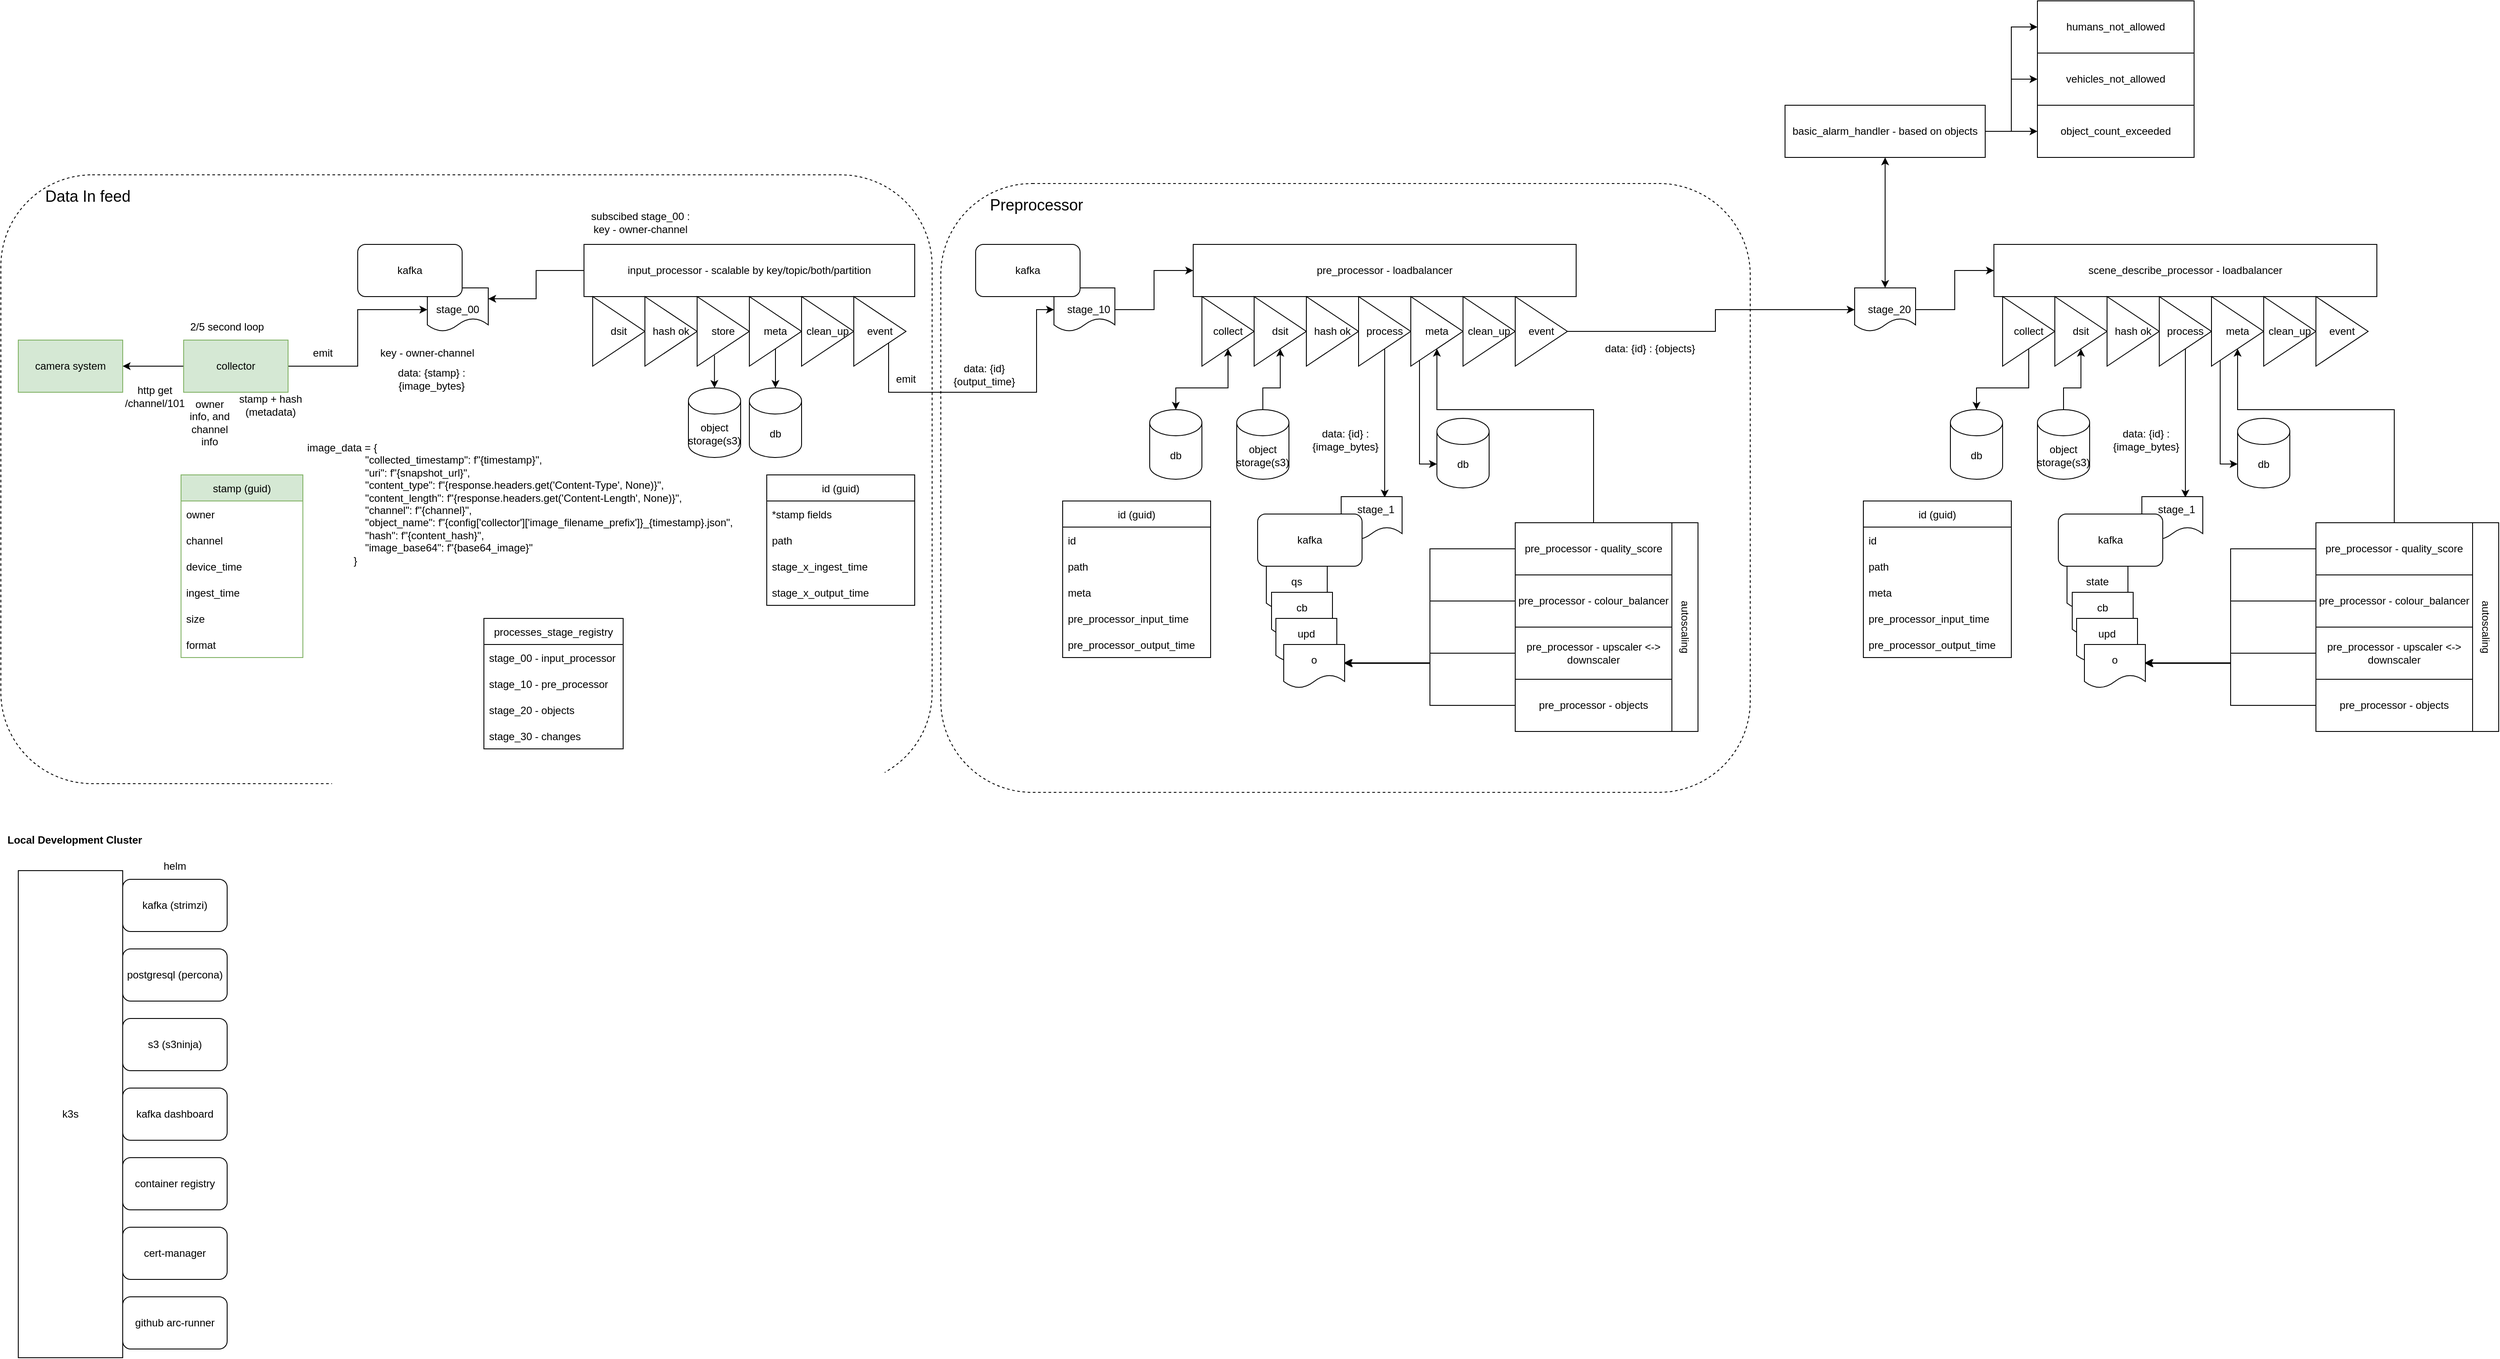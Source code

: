<mxfile version="16.0.2" type="device"><diagram id="NYNpLDD6XTJ0mbs3w5XI" name="Page-1"><mxGraphModel dx="1362" dy="3078" grid="1" gridSize="10" guides="1" tooltips="1" connect="1" arrows="1" fold="1" page="1" pageScale="1" pageWidth="1100" pageHeight="2200" math="0" shadow="0"><root><mxCell id="0"/><mxCell id="1" parent="0"/><mxCell id="vxTMjlAaX9RUapmEniUb-170" value="" style="rounded=1;whiteSpace=wrap;html=1;fontSize=18;fillColor=none;dashed=1;" parent="1" vertex="1"><mxGeometry x="1100" y="-30" width="930" height="700" as="geometry"/></mxCell><mxCell id="vxTMjlAaX9RUapmEniUb-70" value="" style="rounded=1;whiteSpace=wrap;html=1;fontSize=18;fillColor=none;dashed=1;" parent="1" vertex="1"><mxGeometry x="20" y="-40" width="1070" height="700" as="geometry"/></mxCell><mxCell id="vxTMjlAaX9RUapmEniUb-17" value="" style="shape=document;whiteSpace=wrap;html=1;boundedLbl=1;" parent="1" vertex="1"><mxGeometry x="510" y="90" width="70" height="50" as="geometry"/></mxCell><mxCell id="vxTMjlAaX9RUapmEniUb-1" value="camera system" style="rounded=0;whiteSpace=wrap;html=1;fillColor=#d5e8d4;strokeColor=#82b366;" parent="1" vertex="1"><mxGeometry x="40" y="150" width="120" height="60" as="geometry"/></mxCell><mxCell id="vxTMjlAaX9RUapmEniUb-3" style="edgeStyle=orthogonalEdgeStyle;rounded=0;orthogonalLoop=1;jettySize=auto;html=1;" parent="1" source="vxTMjlAaX9RUapmEniUb-2" target="vxTMjlAaX9RUapmEniUb-1" edge="1"><mxGeometry relative="1" as="geometry"/></mxCell><mxCell id="vxTMjlAaX9RUapmEniUb-6" style="edgeStyle=orthogonalEdgeStyle;rounded=0;orthogonalLoop=1;jettySize=auto;html=1;entryX=0;entryY=0.5;entryDx=0;entryDy=0;" parent="1" source="vxTMjlAaX9RUapmEniUb-2" target="vxTMjlAaX9RUapmEniUb-17" edge="1"><mxGeometry relative="1" as="geometry"/></mxCell><mxCell id="vxTMjlAaX9RUapmEniUb-2" value="collector" style="rounded=0;whiteSpace=wrap;html=1;fillColor=#d5e8d4;strokeColor=#82b366;" parent="1" vertex="1"><mxGeometry x="230" y="150" width="120" height="60" as="geometry"/></mxCell><mxCell id="vxTMjlAaX9RUapmEniUb-4" value="http get /channel/101" style="text;html=1;strokeColor=none;fillColor=none;align=center;verticalAlign=middle;whiteSpace=wrap;rounded=0;" parent="1" vertex="1"><mxGeometry x="167" y="200" width="60" height="30" as="geometry"/></mxCell><mxCell id="vxTMjlAaX9RUapmEniUb-5" value="kafka" style="rounded=1;whiteSpace=wrap;html=1;" parent="1" vertex="1"><mxGeometry x="430" y="40" width="120" height="60" as="geometry"/></mxCell><mxCell id="vxTMjlAaX9RUapmEniUb-7" value="stamp + hash (metadata)" style="text;html=1;strokeColor=none;fillColor=none;align=center;verticalAlign=middle;whiteSpace=wrap;rounded=0;" parent="1" vertex="1"><mxGeometry x="290" y="210" width="80" height="30" as="geometry"/></mxCell><mxCell id="vxTMjlAaX9RUapmEniUb-8" value="owner info, and channel info" style="text;html=1;strokeColor=none;fillColor=none;align=center;verticalAlign=middle;whiteSpace=wrap;rounded=0;" parent="1" vertex="1"><mxGeometry x="230" y="230" width="60" height="30" as="geometry"/></mxCell><mxCell id="vxTMjlAaX9RUapmEniUb-9" value="2/5 second loop" style="text;html=1;strokeColor=none;fillColor=none;align=center;verticalAlign=middle;whiteSpace=wrap;rounded=0;" parent="1" vertex="1"><mxGeometry x="230" y="120" width="100" height="30" as="geometry"/></mxCell><mxCell id="vxTMjlAaX9RUapmEniUb-10" value="emit" style="text;html=1;strokeColor=none;fillColor=none;align=center;verticalAlign=middle;whiteSpace=wrap;rounded=0;" parent="1" vertex="1"><mxGeometry x="360" y="150" width="60" height="30" as="geometry"/></mxCell><mxCell id="vxTMjlAaX9RUapmEniUb-11" value="key - owner-channel" style="text;html=1;strokeColor=none;fillColor=none;align=center;verticalAlign=middle;whiteSpace=wrap;rounded=0;" parent="1" vertex="1"><mxGeometry x="445" y="150" width="130" height="30" as="geometry"/></mxCell><mxCell id="vxTMjlAaX9RUapmEniUb-13" value="stage_00" style="text;html=1;strokeColor=none;fillColor=none;align=center;verticalAlign=middle;whiteSpace=wrap;rounded=0;" parent="1" vertex="1"><mxGeometry x="515" y="100" width="60" height="30" as="geometry"/></mxCell><mxCell id="vxTMjlAaX9RUapmEniUb-16" style="edgeStyle=orthogonalEdgeStyle;rounded=0;orthogonalLoop=1;jettySize=auto;html=1;entryX=1;entryY=0.25;entryDx=0;entryDy=0;" parent="1" source="vxTMjlAaX9RUapmEniUb-15" target="vxTMjlAaX9RUapmEniUb-17" edge="1"><mxGeometry relative="1" as="geometry"><mxPoint x="600" y="70" as="targetPoint"/></mxGeometry></mxCell><mxCell id="vxTMjlAaX9RUapmEniUb-15" value="input_processor - scalable by key/topic/both/partition" style="rounded=0;whiteSpace=wrap;html=1;" parent="1" vertex="1"><mxGeometry x="690" y="40" width="380" height="60" as="geometry"/></mxCell><mxCell id="vxTMjlAaX9RUapmEniUb-18" value="subscibed stage_00 : key - owner-channel" style="text;html=1;strokeColor=none;fillColor=none;align=center;verticalAlign=middle;whiteSpace=wrap;rounded=0;" parent="1" vertex="1"><mxGeometry x="690" width="130" height="30" as="geometry"/></mxCell><mxCell id="vxTMjlAaX9RUapmEniUb-21" value="dsit" style="triangle;whiteSpace=wrap;html=1;" parent="1" vertex="1"><mxGeometry x="700" y="100" width="60" height="80" as="geometry"/></mxCell><mxCell id="vxTMjlAaX9RUapmEniUb-22" value="hash ok" style="triangle;whiteSpace=wrap;html=1;" parent="1" vertex="1"><mxGeometry x="760" y="100" width="60" height="80" as="geometry"/></mxCell><mxCell id="vxTMjlAaX9RUapmEniUb-85" style="edgeStyle=orthogonalEdgeStyle;rounded=0;orthogonalLoop=1;jettySize=auto;html=1;fontSize=18;exitX=0.332;exitY=0.846;exitDx=0;exitDy=0;exitPerimeter=0;" parent="1" source="vxTMjlAaX9RUapmEniUb-23" target="vxTMjlAaX9RUapmEniUb-26" edge="1"><mxGeometry relative="1" as="geometry"><Array as="points"/></mxGeometry></mxCell><mxCell id="vxTMjlAaX9RUapmEniUb-23" value="store" style="triangle;whiteSpace=wrap;html=1;" parent="1" vertex="1"><mxGeometry x="820" y="100" width="60" height="80" as="geometry"/></mxCell><mxCell id="vxTMjlAaX9RUapmEniUb-84" style="edgeStyle=orthogonalEdgeStyle;rounded=0;orthogonalLoop=1;jettySize=auto;html=1;fontSize=18;" parent="1" source="vxTMjlAaX9RUapmEniUb-24" target="vxTMjlAaX9RUapmEniUb-25" edge="1"><mxGeometry relative="1" as="geometry"/></mxCell><mxCell id="vxTMjlAaX9RUapmEniUb-24" value="meta" style="triangle;whiteSpace=wrap;html=1;" parent="1" vertex="1"><mxGeometry x="880" y="100" width="60" height="80" as="geometry"/></mxCell><mxCell id="vxTMjlAaX9RUapmEniUb-25" value="db" style="shape=cylinder3;whiteSpace=wrap;html=1;boundedLbl=1;backgroundOutline=1;size=15;" parent="1" vertex="1"><mxGeometry x="880" y="205" width="60" height="80" as="geometry"/></mxCell><mxCell id="vxTMjlAaX9RUapmEniUb-26" value="object storage(s3)" style="shape=cylinder3;whiteSpace=wrap;html=1;boundedLbl=1;backgroundOutline=1;size=15;" parent="1" vertex="1"><mxGeometry x="810" y="205" width="60" height="80" as="geometry"/></mxCell><mxCell id="vxTMjlAaX9RUapmEniUb-33" value="clean_up" style="triangle;whiteSpace=wrap;html=1;" parent="1" vertex="1"><mxGeometry x="940" y="100" width="60" height="80" as="geometry"/></mxCell><mxCell id="vxTMjlAaX9RUapmEniUb-34" value="id (guid)" style="swimlane;fontStyle=0;childLayout=stackLayout;horizontal=1;startSize=30;horizontalStack=0;resizeParent=1;resizeParentMax=0;resizeLast=0;collapsible=1;marginBottom=0;" parent="1" vertex="1"><mxGeometry x="900" y="305" width="170" height="150" as="geometry"><mxRectangle x="680" y="360" width="80" height="30" as="alternateBounds"/></mxGeometry></mxCell><mxCell id="vxTMjlAaX9RUapmEniUb-35" value="*stamp fields" style="text;strokeColor=none;fillColor=none;align=left;verticalAlign=middle;spacingLeft=4;spacingRight=4;overflow=hidden;points=[[0,0.5],[1,0.5]];portConstraint=eastwest;rotatable=0;" parent="vxTMjlAaX9RUapmEniUb-34" vertex="1"><mxGeometry y="30" width="170" height="30" as="geometry"/></mxCell><mxCell id="vxTMjlAaX9RUapmEniUb-37" value="path" style="text;strokeColor=none;fillColor=none;align=left;verticalAlign=middle;spacingLeft=4;spacingRight=4;overflow=hidden;points=[[0,0.5],[1,0.5]];portConstraint=eastwest;rotatable=0;" parent="vxTMjlAaX9RUapmEniUb-34" vertex="1"><mxGeometry y="60" width="170" height="30" as="geometry"/></mxCell><mxCell id="vxTMjlAaX9RUapmEniUb-67" value="stage_x_ingest_time" style="text;strokeColor=none;fillColor=none;align=left;verticalAlign=middle;spacingLeft=4;spacingRight=4;overflow=hidden;points=[[0,0.5],[1,0.5]];portConstraint=eastwest;rotatable=0;" parent="vxTMjlAaX9RUapmEniUb-34" vertex="1"><mxGeometry y="90" width="170" height="30" as="geometry"/></mxCell><mxCell id="vxTMjlAaX9RUapmEniUb-69" value="stage_x_output_time" style="text;strokeColor=none;fillColor=none;align=left;verticalAlign=middle;spacingLeft=4;spacingRight=4;overflow=hidden;points=[[0,0.5],[1,0.5]];portConstraint=eastwest;rotatable=0;" parent="vxTMjlAaX9RUapmEniUb-34" vertex="1"><mxGeometry y="120" width="170" height="30" as="geometry"/></mxCell><mxCell id="vxTMjlAaX9RUapmEniUb-39" value="stamp (guid)" style="swimlane;fontStyle=0;childLayout=stackLayout;horizontal=1;startSize=30;horizontalStack=0;resizeParent=1;resizeParentMax=0;resizeLast=0;collapsible=1;marginBottom=0;fillColor=#d5e8d4;strokeColor=#82b366;" parent="1" vertex="1"><mxGeometry x="227" y="305" width="140" height="210" as="geometry"><mxRectangle x="300" y="250" width="130" height="30" as="alternateBounds"/></mxGeometry></mxCell><mxCell id="vxTMjlAaX9RUapmEniUb-40" value="owner" style="text;strokeColor=none;fillColor=none;align=left;verticalAlign=middle;spacingLeft=4;spacingRight=4;overflow=hidden;points=[[0,0.5],[1,0.5]];portConstraint=eastwest;rotatable=0;" parent="vxTMjlAaX9RUapmEniUb-39" vertex="1"><mxGeometry y="30" width="140" height="30" as="geometry"/></mxCell><mxCell id="vxTMjlAaX9RUapmEniUb-41" value="channel" style="text;strokeColor=none;fillColor=none;align=left;verticalAlign=middle;spacingLeft=4;spacingRight=4;overflow=hidden;points=[[0,0.5],[1,0.5]];portConstraint=eastwest;rotatable=0;" parent="vxTMjlAaX9RUapmEniUb-39" vertex="1"><mxGeometry y="60" width="140" height="30" as="geometry"/></mxCell><mxCell id="vxTMjlAaX9RUapmEniUb-44" value="device_time" style="text;strokeColor=none;fillColor=none;align=left;verticalAlign=middle;spacingLeft=4;spacingRight=4;overflow=hidden;points=[[0,0.5],[1,0.5]];portConstraint=eastwest;rotatable=0;" parent="vxTMjlAaX9RUapmEniUb-39" vertex="1"><mxGeometry y="90" width="140" height="30" as="geometry"/></mxCell><mxCell id="vxTMjlAaX9RUapmEniUb-45" value="ingest_time" style="text;strokeColor=none;fillColor=none;align=left;verticalAlign=middle;spacingLeft=4;spacingRight=4;overflow=hidden;points=[[0,0.5],[1,0.5]];portConstraint=eastwest;rotatable=0;" parent="vxTMjlAaX9RUapmEniUb-39" vertex="1"><mxGeometry y="120" width="140" height="30" as="geometry"/></mxCell><mxCell id="vxTMjlAaX9RUapmEniUb-46" value="size" style="text;strokeColor=none;fillColor=none;align=left;verticalAlign=middle;spacingLeft=4;spacingRight=4;overflow=hidden;points=[[0,0.5],[1,0.5]];portConstraint=eastwest;rotatable=0;" parent="vxTMjlAaX9RUapmEniUb-39" vertex="1"><mxGeometry y="150" width="140" height="30" as="geometry"/></mxCell><mxCell id="vxTMjlAaX9RUapmEniUb-48" value="format" style="text;strokeColor=none;fillColor=none;align=left;verticalAlign=middle;spacingLeft=4;spacingRight=4;overflow=hidden;points=[[0,0.5],[1,0.5]];portConstraint=eastwest;rotatable=0;" parent="vxTMjlAaX9RUapmEniUb-39" vertex="1"><mxGeometry y="180" width="140" height="30" as="geometry"/></mxCell><mxCell id="vxTMjlAaX9RUapmEniUb-47" value="data: {stamp} : {image_bytes}" style="text;html=1;strokeColor=none;fillColor=none;align=center;verticalAlign=middle;whiteSpace=wrap;rounded=0;" parent="1" vertex="1"><mxGeometry x="450" y="180" width="130" height="30" as="geometry"/></mxCell><mxCell id="vxTMjlAaX9RUapmEniUb-52" value="Data In feed" style="text;html=1;strokeColor=none;fillColor=none;align=center;verticalAlign=middle;whiteSpace=wrap;rounded=0;fontSize=18;" parent="1" vertex="1"><mxGeometry x="60" y="-30" width="120" height="30" as="geometry"/></mxCell><mxCell id="vxTMjlAaX9RUapmEniUb-59" style="edgeStyle=orthogonalEdgeStyle;rounded=0;orthogonalLoop=1;jettySize=auto;html=1;entryX=0;entryY=0.5;entryDx=0;entryDy=0;" parent="1" source="vxTMjlAaX9RUapmEniUb-55" target="vxTMjlAaX9RUapmEniUb-56" edge="1"><mxGeometry relative="1" as="geometry"><Array as="points"><mxPoint x="1040" y="210"/><mxPoint x="1210" y="210"/><mxPoint x="1210" y="115"/></Array></mxGeometry></mxCell><mxCell id="vxTMjlAaX9RUapmEniUb-55" value="event" style="triangle;whiteSpace=wrap;html=1;" parent="1" vertex="1"><mxGeometry x="1000" y="100" width="60" height="80" as="geometry"/></mxCell><mxCell id="vxTMjlAaX9RUapmEniUb-56" value="" style="shape=document;whiteSpace=wrap;html=1;boundedLbl=1;" parent="1" vertex="1"><mxGeometry x="1230" y="90" width="70" height="50" as="geometry"/></mxCell><mxCell id="vxTMjlAaX9RUapmEniUb-57" value="kafka" style="rounded=1;whiteSpace=wrap;html=1;" parent="1" vertex="1"><mxGeometry x="1140" y="40" width="120" height="60" as="geometry"/></mxCell><mxCell id="vxTMjlAaX9RUapmEniUb-95" style="edgeStyle=orthogonalEdgeStyle;rounded=0;orthogonalLoop=1;jettySize=auto;html=1;fontSize=18;" parent="1" source="vxTMjlAaX9RUapmEniUb-58" target="vxTMjlAaX9RUapmEniUb-76" edge="1"><mxGeometry relative="1" as="geometry"/></mxCell><mxCell id="vxTMjlAaX9RUapmEniUb-58" value="stage_10" style="text;html=1;strokeColor=none;fillColor=none;align=center;verticalAlign=middle;whiteSpace=wrap;rounded=0;" parent="1" vertex="1"><mxGeometry x="1240" y="100" width="60" height="30" as="geometry"/></mxCell><mxCell id="vxTMjlAaX9RUapmEniUb-60" value="emit" style="text;html=1;strokeColor=none;fillColor=none;align=center;verticalAlign=middle;whiteSpace=wrap;rounded=0;" parent="1" vertex="1"><mxGeometry x="1030" y="180" width="60" height="30" as="geometry"/></mxCell><mxCell id="vxTMjlAaX9RUapmEniUb-61" value="processes_stage_registry" style="swimlane;fontStyle=0;childLayout=stackLayout;horizontal=1;startSize=30;horizontalStack=0;resizeParent=1;resizeParentMax=0;resizeLast=0;collapsible=1;marginBottom=0;" parent="1" vertex="1"><mxGeometry x="575" y="470" width="160" height="150" as="geometry"/></mxCell><mxCell id="vxTMjlAaX9RUapmEniUb-62" value="stage_00 - input_processor" style="text;strokeColor=none;fillColor=none;align=left;verticalAlign=middle;spacingLeft=4;spacingRight=4;overflow=hidden;points=[[0,0.5],[1,0.5]];portConstraint=eastwest;rotatable=0;" parent="vxTMjlAaX9RUapmEniUb-61" vertex="1"><mxGeometry y="30" width="160" height="30" as="geometry"/></mxCell><mxCell id="vxTMjlAaX9RUapmEniUb-75" value="stage_10 - pre_processor" style="text;strokeColor=none;fillColor=none;align=left;verticalAlign=middle;spacingLeft=4;spacingRight=4;overflow=hidden;points=[[0,0.5],[1,0.5]];portConstraint=eastwest;rotatable=0;" parent="vxTMjlAaX9RUapmEniUb-61" vertex="1"><mxGeometry y="60" width="160" height="30" as="geometry"/></mxCell><mxCell id="vxTMjlAaX9RUapmEniUb-63" value="stage_20 - objects" style="text;strokeColor=none;fillColor=none;align=left;verticalAlign=middle;spacingLeft=4;spacingRight=4;overflow=hidden;points=[[0,0.5],[1,0.5]];portConstraint=eastwest;rotatable=0;" parent="vxTMjlAaX9RUapmEniUb-61" vertex="1"><mxGeometry y="90" width="160" height="30" as="geometry"/></mxCell><mxCell id="vxTMjlAaX9RUapmEniUb-64" value="stage_30 - changes" style="text;strokeColor=none;fillColor=none;align=left;verticalAlign=middle;spacingLeft=4;spacingRight=4;overflow=hidden;points=[[0,0.5],[1,0.5]];portConstraint=eastwest;rotatable=0;" parent="vxTMjlAaX9RUapmEniUb-61" vertex="1"><mxGeometry y="120" width="160" height="30" as="geometry"/></mxCell><mxCell id="vxTMjlAaX9RUapmEniUb-65" value="data: {id} {output_time}" style="text;html=1;strokeColor=none;fillColor=none;align=center;verticalAlign=middle;whiteSpace=wrap;rounded=0;" parent="1" vertex="1"><mxGeometry x="1120" y="175" width="60" height="30" as="geometry"/></mxCell><mxCell id="vxTMjlAaX9RUapmEniUb-76" value="pre_processor - loadbalancer" style="rounded=0;whiteSpace=wrap;html=1;" parent="1" vertex="1"><mxGeometry x="1390" y="40" width="440" height="60" as="geometry"/></mxCell><mxCell id="vxTMjlAaX9RUapmEniUb-77" value="db" style="shape=cylinder3;whiteSpace=wrap;html=1;boundedLbl=1;backgroundOutline=1;size=15;" parent="1" vertex="1"><mxGeometry x="1340" y="230" width="60" height="80" as="geometry"/></mxCell><mxCell id="vxTMjlAaX9RUapmEniUb-78" value="object storage(s3)" style="shape=cylinder3;whiteSpace=wrap;html=1;boundedLbl=1;backgroundOutline=1;size=15;" parent="1" vertex="1"><mxGeometry x="1440" y="230" width="60" height="80" as="geometry"/></mxCell><mxCell id="vxTMjlAaX9RUapmEniUb-79" value="id (guid)" style="swimlane;fontStyle=0;childLayout=stackLayout;horizontal=1;startSize=30;horizontalStack=0;resizeParent=1;resizeParentMax=0;resizeLast=0;collapsible=1;marginBottom=0;" parent="1" vertex="1"><mxGeometry x="1240" y="335" width="170" height="180" as="geometry"><mxRectangle x="680" y="360" width="80" height="30" as="alternateBounds"/></mxGeometry></mxCell><mxCell id="vxTMjlAaX9RUapmEniUb-80" value="id" style="text;strokeColor=none;fillColor=none;align=left;verticalAlign=middle;spacingLeft=4;spacingRight=4;overflow=hidden;points=[[0,0.5],[1,0.5]];portConstraint=eastwest;rotatable=0;" parent="vxTMjlAaX9RUapmEniUb-79" vertex="1"><mxGeometry y="30" width="170" height="30" as="geometry"/></mxCell><mxCell id="vxTMjlAaX9RUapmEniUb-81" value="path" style="text;strokeColor=none;fillColor=none;align=left;verticalAlign=middle;spacingLeft=4;spacingRight=4;overflow=hidden;points=[[0,0.5],[1,0.5]];portConstraint=eastwest;rotatable=0;" parent="vxTMjlAaX9RUapmEniUb-79" vertex="1"><mxGeometry y="60" width="170" height="30" as="geometry"/></mxCell><mxCell id="vxTMjlAaX9RUapmEniUb-82" value="meta" style="text;strokeColor=none;fillColor=none;align=left;verticalAlign=middle;spacingLeft=4;spacingRight=4;overflow=hidden;points=[[0,0.5],[1,0.5]];portConstraint=eastwest;rotatable=0;" parent="vxTMjlAaX9RUapmEniUb-79" vertex="1"><mxGeometry y="90" width="170" height="30" as="geometry"/></mxCell><mxCell id="vxTMjlAaX9RUapmEniUb-83" value="pre_processor_input_time" style="text;strokeColor=none;fillColor=none;align=left;verticalAlign=middle;spacingLeft=4;spacingRight=4;overflow=hidden;points=[[0,0.5],[1,0.5]];portConstraint=eastwest;rotatable=0;" parent="vxTMjlAaX9RUapmEniUb-79" vertex="1"><mxGeometry y="120" width="170" height="30" as="geometry"/></mxCell><mxCell id="vxTMjlAaX9RUapmEniUb-101" value="pre_processor_output_time" style="text;strokeColor=none;fillColor=none;align=left;verticalAlign=middle;spacingLeft=4;spacingRight=4;overflow=hidden;points=[[0,0.5],[1,0.5]];portConstraint=eastwest;rotatable=0;" parent="vxTMjlAaX9RUapmEniUb-79" vertex="1"><mxGeometry y="150" width="170" height="30" as="geometry"/></mxCell><mxCell id="vxTMjlAaX9RUapmEniUb-97" style="edgeStyle=orthogonalEdgeStyle;rounded=0;orthogonalLoop=1;jettySize=auto;html=1;fontSize=18;startArrow=classic;startFill=1;endArrow=none;endFill=0;" parent="1" source="vxTMjlAaX9RUapmEniUb-87" target="vxTMjlAaX9RUapmEniUb-78" edge="1"><mxGeometry relative="1" as="geometry"/></mxCell><mxCell id="vxTMjlAaX9RUapmEniUb-87" value="dsit" style="triangle;whiteSpace=wrap;html=1;" parent="1" vertex="1"><mxGeometry x="1460" y="100" width="60" height="80" as="geometry"/></mxCell><mxCell id="vxTMjlAaX9RUapmEniUb-88" value="hash ok" style="triangle;whiteSpace=wrap;html=1;" parent="1" vertex="1"><mxGeometry x="1520" y="100" width="60" height="80" as="geometry"/></mxCell><mxCell id="vxTMjlAaX9RUapmEniUb-106" style="edgeStyle=orthogonalEdgeStyle;rounded=0;orthogonalLoop=1;jettySize=auto;html=1;fontSize=18;" parent="1" source="vxTMjlAaX9RUapmEniUb-89" edge="1"><mxGeometry relative="1" as="geometry"><mxPoint x="1610" y="331" as="targetPoint"/><Array as="points"><mxPoint x="1610" y="331"/></Array></mxGeometry></mxCell><mxCell id="vxTMjlAaX9RUapmEniUb-89" value="process" style="triangle;whiteSpace=wrap;html=1;" parent="1" vertex="1"><mxGeometry x="1580" y="100" width="60" height="80" as="geometry"/></mxCell><mxCell id="vxTMjlAaX9RUapmEniUb-127" style="edgeStyle=orthogonalEdgeStyle;rounded=0;orthogonalLoop=1;jettySize=auto;html=1;entryX=0;entryY=0;entryDx=0;entryDy=52.5;entryPerimeter=0;fontSize=18;startArrow=none;startFill=0;endArrow=classic;endFill=1;" parent="1" source="vxTMjlAaX9RUapmEniUb-90" target="vxTMjlAaX9RUapmEniUb-126" edge="1"><mxGeometry relative="1" as="geometry"><Array as="points"><mxPoint x="1650" y="292"/></Array></mxGeometry></mxCell><mxCell id="vxTMjlAaX9RUapmEniUb-90" value="meta" style="triangle;whiteSpace=wrap;html=1;" parent="1" vertex="1"><mxGeometry x="1640" y="100" width="60" height="80" as="geometry"/></mxCell><mxCell id="vxTMjlAaX9RUapmEniUb-91" value="clean_up" style="triangle;whiteSpace=wrap;html=1;" parent="1" vertex="1"><mxGeometry x="1700" y="100" width="60" height="80" as="geometry"/></mxCell><mxCell id="vxTMjlAaX9RUapmEniUb-172" style="edgeStyle=orthogonalEdgeStyle;rounded=0;orthogonalLoop=1;jettySize=auto;html=1;fontSize=18;startArrow=classic;startFill=1;endArrow=classic;endFill=1;exitX=0.5;exitY=0;exitDx=0;exitDy=0;" parent="1" source="vxTMjlAaX9RUapmEniUb-128" target="vxTMjlAaX9RUapmEniUb-173" edge="1"><mxGeometry relative="1" as="geometry"><mxPoint x="2080" y="-50" as="targetPoint"/></mxGeometry></mxCell><mxCell id="vxTMjlAaX9RUapmEniUb-174" style="edgeStyle=orthogonalEdgeStyle;rounded=0;orthogonalLoop=1;jettySize=auto;html=1;entryX=0;entryY=0.5;entryDx=0;entryDy=0;fontSize=18;startArrow=none;startFill=0;endArrow=classic;endFill=1;" parent="1" source="vxTMjlAaX9RUapmEniUb-92" target="vxTMjlAaX9RUapmEniUb-128" edge="1"><mxGeometry relative="1" as="geometry"><Array as="points"><mxPoint x="1990" y="140"/><mxPoint x="1990" y="115"/></Array></mxGeometry></mxCell><mxCell id="vxTMjlAaX9RUapmEniUb-92" value="event" style="triangle;whiteSpace=wrap;html=1;" parent="1" vertex="1"><mxGeometry x="1760" y="100" width="60" height="80" as="geometry"/></mxCell><mxCell id="vxTMjlAaX9RUapmEniUb-96" style="edgeStyle=orthogonalEdgeStyle;rounded=0;orthogonalLoop=1;jettySize=auto;html=1;fontSize=18;startArrow=classic;startFill=1;" parent="1" source="vxTMjlAaX9RUapmEniUb-93" target="vxTMjlAaX9RUapmEniUb-77" edge="1"><mxGeometry relative="1" as="geometry"/></mxCell><mxCell id="vxTMjlAaX9RUapmEniUb-93" value="collect" style="triangle;whiteSpace=wrap;html=1;" parent="1" vertex="1"><mxGeometry x="1400" y="100" width="60" height="80" as="geometry"/></mxCell><mxCell id="vxTMjlAaX9RUapmEniUb-98" value="" style="shape=document;whiteSpace=wrap;html=1;boundedLbl=1;" parent="1" vertex="1"><mxGeometry x="1560" y="330" width="70" height="50" as="geometry"/></mxCell><mxCell id="vxTMjlAaX9RUapmEniUb-99" value="kafka" style="rounded=1;whiteSpace=wrap;html=1;" parent="1" vertex="1"><mxGeometry x="1464" y="350" width="120" height="60" as="geometry"/></mxCell><mxCell id="vxTMjlAaX9RUapmEniUb-100" value="stage_1" style="text;html=1;strokeColor=none;fillColor=none;align=center;verticalAlign=middle;whiteSpace=wrap;rounded=0;" parent="1" vertex="1"><mxGeometry x="1570" y="330" width="60" height="30" as="geometry"/></mxCell><mxCell id="vxTMjlAaX9RUapmEniUb-114" style="edgeStyle=orthogonalEdgeStyle;rounded=0;orthogonalLoop=1;jettySize=auto;html=1;entryX=0.5;entryY=1;entryDx=0;entryDy=0;fontSize=18;" parent="1" source="vxTMjlAaX9RUapmEniUb-103" target="vxTMjlAaX9RUapmEniUb-90" edge="1"><mxGeometry relative="1" as="geometry"><Array as="points"><mxPoint x="1850" y="230"/><mxPoint x="1670" y="230"/></Array></mxGeometry></mxCell><mxCell id="vxTMjlAaX9RUapmEniUb-122" style="edgeStyle=orthogonalEdgeStyle;rounded=0;orthogonalLoop=1;jettySize=auto;html=1;entryX=1.003;entryY=0.426;entryDx=0;entryDy=0;entryPerimeter=0;fontSize=18;" parent="1" source="vxTMjlAaX9RUapmEniUb-103" target="vxTMjlAaX9RUapmEniUb-121" edge="1"><mxGeometry relative="1" as="geometry"/></mxCell><mxCell id="vxTMjlAaX9RUapmEniUb-103" value="pre_processor - quality_score" style="rounded=0;whiteSpace=wrap;html=1;" parent="1" vertex="1"><mxGeometry x="1760" y="360" width="180" height="60" as="geometry"/></mxCell><mxCell id="vxTMjlAaX9RUapmEniUb-123" style="edgeStyle=orthogonalEdgeStyle;rounded=0;orthogonalLoop=1;jettySize=auto;html=1;entryX=0.996;entryY=0.435;entryDx=0;entryDy=0;entryPerimeter=0;fontSize=18;" parent="1" source="vxTMjlAaX9RUapmEniUb-104" target="vxTMjlAaX9RUapmEniUb-121" edge="1"><mxGeometry relative="1" as="geometry"/></mxCell><mxCell id="vxTMjlAaX9RUapmEniUb-104" value="pre_processor - colour_balancer" style="rounded=0;whiteSpace=wrap;html=1;" parent="1" vertex="1"><mxGeometry x="1760" y="420" width="180" height="60" as="geometry"/></mxCell><mxCell id="vxTMjlAaX9RUapmEniUb-124" style="edgeStyle=orthogonalEdgeStyle;rounded=0;orthogonalLoop=1;jettySize=auto;html=1;entryX=0.983;entryY=0.426;entryDx=0;entryDy=0;entryPerimeter=0;fontSize=18;" parent="1" source="vxTMjlAaX9RUapmEniUb-105" target="vxTMjlAaX9RUapmEniUb-121" edge="1"><mxGeometry relative="1" as="geometry"/></mxCell><mxCell id="vxTMjlAaX9RUapmEniUb-105" value="pre_processor - upscaler &amp;lt;-&amp;gt; downscaler" style="rounded=0;whiteSpace=wrap;html=1;" parent="1" vertex="1"><mxGeometry x="1760" y="480" width="180" height="60" as="geometry"/></mxCell><mxCell id="vxTMjlAaX9RUapmEniUb-125" style="edgeStyle=orthogonalEdgeStyle;rounded=0;orthogonalLoop=1;jettySize=auto;html=1;entryX=0.983;entryY=0.426;entryDx=0;entryDy=0;entryPerimeter=0;fontSize=18;" parent="1" source="vxTMjlAaX9RUapmEniUb-107" target="vxTMjlAaX9RUapmEniUb-121" edge="1"><mxGeometry relative="1" as="geometry"/></mxCell><mxCell id="vxTMjlAaX9RUapmEniUb-107" value="pre_processor - objects" style="rounded=0;whiteSpace=wrap;html=1;" parent="1" vertex="1"><mxGeometry x="1760" y="540" width="180" height="60" as="geometry"/></mxCell><mxCell id="vxTMjlAaX9RUapmEniUb-113" value="data: {id} : {image_bytes}" style="text;html=1;strokeColor=none;fillColor=none;align=center;verticalAlign=middle;whiteSpace=wrap;rounded=0;" parent="1" vertex="1"><mxGeometry x="1500" y="250" width="130" height="30" as="geometry"/></mxCell><mxCell id="vxTMjlAaX9RUapmEniUb-116" value="autoscaling" style="rounded=0;whiteSpace=wrap;html=1;horizontal=0;verticalAlign=middle;rotation=-180;" parent="1" vertex="1"><mxGeometry x="1940" y="360" width="30" height="240" as="geometry"/></mxCell><mxCell id="vxTMjlAaX9RUapmEniUb-118" value="qs" style="shape=document;whiteSpace=wrap;html=1;boundedLbl=1;" parent="1" vertex="1"><mxGeometry x="1474" y="410" width="70" height="50" as="geometry"/></mxCell><mxCell id="vxTMjlAaX9RUapmEniUb-119" value="cb" style="shape=document;whiteSpace=wrap;html=1;boundedLbl=1;" parent="1" vertex="1"><mxGeometry x="1480" y="440" width="70" height="50" as="geometry"/></mxCell><mxCell id="vxTMjlAaX9RUapmEniUb-120" value="upd" style="shape=document;whiteSpace=wrap;html=1;boundedLbl=1;" parent="1" vertex="1"><mxGeometry x="1485" y="470" width="70" height="50" as="geometry"/></mxCell><mxCell id="vxTMjlAaX9RUapmEniUb-121" value="o" style="shape=document;whiteSpace=wrap;html=1;boundedLbl=1;" parent="1" vertex="1"><mxGeometry x="1494" y="500" width="70" height="50" as="geometry"/></mxCell><mxCell id="vxTMjlAaX9RUapmEniUb-126" value="db" style="shape=cylinder3;whiteSpace=wrap;html=1;boundedLbl=1;backgroundOutline=1;size=15;" parent="1" vertex="1"><mxGeometry x="1670" y="240" width="60" height="80" as="geometry"/></mxCell><mxCell id="vxTMjlAaX9RUapmEniUb-128" value="" style="shape=document;whiteSpace=wrap;html=1;boundedLbl=1;" parent="1" vertex="1"><mxGeometry x="2150" y="90" width="70" height="50" as="geometry"/></mxCell><mxCell id="vxTMjlAaX9RUapmEniUb-129" style="edgeStyle=orthogonalEdgeStyle;rounded=0;orthogonalLoop=1;jettySize=auto;html=1;fontSize=18;" parent="1" source="vxTMjlAaX9RUapmEniUb-130" target="vxTMjlAaX9RUapmEniUb-131" edge="1"><mxGeometry relative="1" as="geometry"/></mxCell><mxCell id="vxTMjlAaX9RUapmEniUb-130" value="stage_20" style="text;html=1;strokeColor=none;fillColor=none;align=center;verticalAlign=middle;whiteSpace=wrap;rounded=0;" parent="1" vertex="1"><mxGeometry x="2160" y="100" width="60" height="30" as="geometry"/></mxCell><mxCell id="vxTMjlAaX9RUapmEniUb-131" value="scene_describe_processor - loadbalancer" style="rounded=0;whiteSpace=wrap;html=1;" parent="1" vertex="1"><mxGeometry x="2310" y="40" width="440" height="60" as="geometry"/></mxCell><mxCell id="vxTMjlAaX9RUapmEniUb-132" value="db" style="shape=cylinder3;whiteSpace=wrap;html=1;boundedLbl=1;backgroundOutline=1;size=15;" parent="1" vertex="1"><mxGeometry x="2260" y="230" width="60" height="80" as="geometry"/></mxCell><mxCell id="vxTMjlAaX9RUapmEniUb-133" value="object storage(s3)" style="shape=cylinder3;whiteSpace=wrap;html=1;boundedLbl=1;backgroundOutline=1;size=15;" parent="1" vertex="1"><mxGeometry x="2360" y="230" width="60" height="80" as="geometry"/></mxCell><mxCell id="vxTMjlAaX9RUapmEniUb-134" value="id (guid)" style="swimlane;fontStyle=0;childLayout=stackLayout;horizontal=1;startSize=30;horizontalStack=0;resizeParent=1;resizeParentMax=0;resizeLast=0;collapsible=1;marginBottom=0;" parent="1" vertex="1"><mxGeometry x="2160" y="335" width="170" height="180" as="geometry"><mxRectangle x="680" y="360" width="80" height="30" as="alternateBounds"/></mxGeometry></mxCell><mxCell id="vxTMjlAaX9RUapmEniUb-135" value="id" style="text;strokeColor=none;fillColor=none;align=left;verticalAlign=middle;spacingLeft=4;spacingRight=4;overflow=hidden;points=[[0,0.5],[1,0.5]];portConstraint=eastwest;rotatable=0;" parent="vxTMjlAaX9RUapmEniUb-134" vertex="1"><mxGeometry y="30" width="170" height="30" as="geometry"/></mxCell><mxCell id="vxTMjlAaX9RUapmEniUb-136" value="path" style="text;strokeColor=none;fillColor=none;align=left;verticalAlign=middle;spacingLeft=4;spacingRight=4;overflow=hidden;points=[[0,0.5],[1,0.5]];portConstraint=eastwest;rotatable=0;" parent="vxTMjlAaX9RUapmEniUb-134" vertex="1"><mxGeometry y="60" width="170" height="30" as="geometry"/></mxCell><mxCell id="vxTMjlAaX9RUapmEniUb-137" value="meta" style="text;strokeColor=none;fillColor=none;align=left;verticalAlign=middle;spacingLeft=4;spacingRight=4;overflow=hidden;points=[[0,0.5],[1,0.5]];portConstraint=eastwest;rotatable=0;" parent="vxTMjlAaX9RUapmEniUb-134" vertex="1"><mxGeometry y="90" width="170" height="30" as="geometry"/></mxCell><mxCell id="vxTMjlAaX9RUapmEniUb-138" value="pre_processor_input_time" style="text;strokeColor=none;fillColor=none;align=left;verticalAlign=middle;spacingLeft=4;spacingRight=4;overflow=hidden;points=[[0,0.5],[1,0.5]];portConstraint=eastwest;rotatable=0;" parent="vxTMjlAaX9RUapmEniUb-134" vertex="1"><mxGeometry y="120" width="170" height="30" as="geometry"/></mxCell><mxCell id="vxTMjlAaX9RUapmEniUb-139" value="pre_processor_output_time" style="text;strokeColor=none;fillColor=none;align=left;verticalAlign=middle;spacingLeft=4;spacingRight=4;overflow=hidden;points=[[0,0.5],[1,0.5]];portConstraint=eastwest;rotatable=0;" parent="vxTMjlAaX9RUapmEniUb-134" vertex="1"><mxGeometry y="150" width="170" height="30" as="geometry"/></mxCell><mxCell id="vxTMjlAaX9RUapmEniUb-140" style="edgeStyle=orthogonalEdgeStyle;rounded=0;orthogonalLoop=1;jettySize=auto;html=1;fontSize=18;startArrow=classic;startFill=1;endArrow=none;endFill=0;" parent="1" source="vxTMjlAaX9RUapmEniUb-141" target="vxTMjlAaX9RUapmEniUb-133" edge="1"><mxGeometry relative="1" as="geometry"/></mxCell><mxCell id="vxTMjlAaX9RUapmEniUb-141" value="dsit" style="triangle;whiteSpace=wrap;html=1;" parent="1" vertex="1"><mxGeometry x="2380" y="100" width="60" height="80" as="geometry"/></mxCell><mxCell id="vxTMjlAaX9RUapmEniUb-142" value="hash ok" style="triangle;whiteSpace=wrap;html=1;" parent="1" vertex="1"><mxGeometry x="2440" y="100" width="60" height="80" as="geometry"/></mxCell><mxCell id="vxTMjlAaX9RUapmEniUb-143" style="edgeStyle=orthogonalEdgeStyle;rounded=0;orthogonalLoop=1;jettySize=auto;html=1;fontSize=18;" parent="1" source="vxTMjlAaX9RUapmEniUb-144" edge="1"><mxGeometry relative="1" as="geometry"><mxPoint x="2530" y="331" as="targetPoint"/><Array as="points"><mxPoint x="2530" y="331"/></Array></mxGeometry></mxCell><mxCell id="vxTMjlAaX9RUapmEniUb-144" value="process" style="triangle;whiteSpace=wrap;html=1;" parent="1" vertex="1"><mxGeometry x="2500" y="100" width="60" height="80" as="geometry"/></mxCell><mxCell id="vxTMjlAaX9RUapmEniUb-145" style="edgeStyle=orthogonalEdgeStyle;rounded=0;orthogonalLoop=1;jettySize=auto;html=1;entryX=0;entryY=0;entryDx=0;entryDy=52.5;entryPerimeter=0;fontSize=18;startArrow=none;startFill=0;endArrow=classic;endFill=1;" parent="1" source="vxTMjlAaX9RUapmEniUb-146" target="vxTMjlAaX9RUapmEniUb-169" edge="1"><mxGeometry relative="1" as="geometry"><Array as="points"><mxPoint x="2570" y="292"/></Array></mxGeometry></mxCell><mxCell id="vxTMjlAaX9RUapmEniUb-146" value="meta" style="triangle;whiteSpace=wrap;html=1;" parent="1" vertex="1"><mxGeometry x="2560" y="100" width="60" height="80" as="geometry"/></mxCell><mxCell id="vxTMjlAaX9RUapmEniUb-147" value="clean_up" style="triangle;whiteSpace=wrap;html=1;" parent="1" vertex="1"><mxGeometry x="2620" y="100" width="60" height="80" as="geometry"/></mxCell><mxCell id="vxTMjlAaX9RUapmEniUb-148" value="event" style="triangle;whiteSpace=wrap;html=1;" parent="1" vertex="1"><mxGeometry x="2680" y="100" width="60" height="80" as="geometry"/></mxCell><mxCell id="vxTMjlAaX9RUapmEniUb-149" style="edgeStyle=orthogonalEdgeStyle;rounded=0;orthogonalLoop=1;jettySize=auto;html=1;fontSize=18;" parent="1" source="vxTMjlAaX9RUapmEniUb-150" target="vxTMjlAaX9RUapmEniUb-132" edge="1"><mxGeometry relative="1" as="geometry"/></mxCell><mxCell id="vxTMjlAaX9RUapmEniUb-150" value="collect" style="triangle;whiteSpace=wrap;html=1;" parent="1" vertex="1"><mxGeometry x="2320" y="100" width="60" height="80" as="geometry"/></mxCell><mxCell id="vxTMjlAaX9RUapmEniUb-151" value="" style="shape=document;whiteSpace=wrap;html=1;boundedLbl=1;" parent="1" vertex="1"><mxGeometry x="2480" y="330" width="70" height="50" as="geometry"/></mxCell><mxCell id="vxTMjlAaX9RUapmEniUb-152" value="kafka" style="rounded=1;whiteSpace=wrap;html=1;" parent="1" vertex="1"><mxGeometry x="2384" y="350" width="120" height="60" as="geometry"/></mxCell><mxCell id="vxTMjlAaX9RUapmEniUb-153" value="stage_1" style="text;html=1;strokeColor=none;fillColor=none;align=center;verticalAlign=middle;whiteSpace=wrap;rounded=0;" parent="1" vertex="1"><mxGeometry x="2490" y="330" width="60" height="30" as="geometry"/></mxCell><mxCell id="vxTMjlAaX9RUapmEniUb-154" style="edgeStyle=orthogonalEdgeStyle;rounded=0;orthogonalLoop=1;jettySize=auto;html=1;entryX=0.5;entryY=1;entryDx=0;entryDy=0;fontSize=18;" parent="1" source="vxTMjlAaX9RUapmEniUb-156" target="vxTMjlAaX9RUapmEniUb-146" edge="1"><mxGeometry relative="1" as="geometry"><Array as="points"><mxPoint x="2770" y="230"/><mxPoint x="2590" y="230"/></Array></mxGeometry></mxCell><mxCell id="vxTMjlAaX9RUapmEniUb-155" style="edgeStyle=orthogonalEdgeStyle;rounded=0;orthogonalLoop=1;jettySize=auto;html=1;entryX=1.003;entryY=0.426;entryDx=0;entryDy=0;entryPerimeter=0;fontSize=18;" parent="1" source="vxTMjlAaX9RUapmEniUb-156" target="vxTMjlAaX9RUapmEniUb-168" edge="1"><mxGeometry relative="1" as="geometry"/></mxCell><mxCell id="vxTMjlAaX9RUapmEniUb-156" value="pre_processor - quality_score" style="rounded=0;whiteSpace=wrap;html=1;" parent="1" vertex="1"><mxGeometry x="2680" y="360" width="180" height="60" as="geometry"/></mxCell><mxCell id="vxTMjlAaX9RUapmEniUb-157" style="edgeStyle=orthogonalEdgeStyle;rounded=0;orthogonalLoop=1;jettySize=auto;html=1;entryX=0.996;entryY=0.435;entryDx=0;entryDy=0;entryPerimeter=0;fontSize=18;" parent="1" source="vxTMjlAaX9RUapmEniUb-158" target="vxTMjlAaX9RUapmEniUb-168" edge="1"><mxGeometry relative="1" as="geometry"/></mxCell><mxCell id="vxTMjlAaX9RUapmEniUb-158" value="pre_processor - colour_balancer" style="rounded=0;whiteSpace=wrap;html=1;" parent="1" vertex="1"><mxGeometry x="2680" y="420" width="180" height="60" as="geometry"/></mxCell><mxCell id="vxTMjlAaX9RUapmEniUb-159" style="edgeStyle=orthogonalEdgeStyle;rounded=0;orthogonalLoop=1;jettySize=auto;html=1;entryX=0.983;entryY=0.426;entryDx=0;entryDy=0;entryPerimeter=0;fontSize=18;" parent="1" source="vxTMjlAaX9RUapmEniUb-160" target="vxTMjlAaX9RUapmEniUb-168" edge="1"><mxGeometry relative="1" as="geometry"/></mxCell><mxCell id="vxTMjlAaX9RUapmEniUb-160" value="pre_processor - upscaler &amp;lt;-&amp;gt; downscaler" style="rounded=0;whiteSpace=wrap;html=1;" parent="1" vertex="1"><mxGeometry x="2680" y="480" width="180" height="60" as="geometry"/></mxCell><mxCell id="vxTMjlAaX9RUapmEniUb-161" style="edgeStyle=orthogonalEdgeStyle;rounded=0;orthogonalLoop=1;jettySize=auto;html=1;entryX=0.983;entryY=0.426;entryDx=0;entryDy=0;entryPerimeter=0;fontSize=18;" parent="1" source="vxTMjlAaX9RUapmEniUb-162" target="vxTMjlAaX9RUapmEniUb-168" edge="1"><mxGeometry relative="1" as="geometry"/></mxCell><mxCell id="vxTMjlAaX9RUapmEniUb-162" value="pre_processor - objects" style="rounded=0;whiteSpace=wrap;html=1;" parent="1" vertex="1"><mxGeometry x="2680" y="540" width="180" height="60" as="geometry"/></mxCell><mxCell id="vxTMjlAaX9RUapmEniUb-163" value="data: {id} : {image_bytes}" style="text;html=1;strokeColor=none;fillColor=none;align=center;verticalAlign=middle;whiteSpace=wrap;rounded=0;" parent="1" vertex="1"><mxGeometry x="2420" y="250" width="130" height="30" as="geometry"/></mxCell><mxCell id="vxTMjlAaX9RUapmEniUb-164" value="autoscaling" style="rounded=0;whiteSpace=wrap;html=1;horizontal=0;verticalAlign=middle;rotation=-180;" parent="1" vertex="1"><mxGeometry x="2860" y="360" width="30" height="240" as="geometry"/></mxCell><mxCell id="vxTMjlAaX9RUapmEniUb-165" value="state" style="shape=document;whiteSpace=wrap;html=1;boundedLbl=1;" parent="1" vertex="1"><mxGeometry x="2394" y="410" width="70" height="50" as="geometry"/></mxCell><mxCell id="vxTMjlAaX9RUapmEniUb-166" value="cb" style="shape=document;whiteSpace=wrap;html=1;boundedLbl=1;" parent="1" vertex="1"><mxGeometry x="2400" y="440" width="70" height="50" as="geometry"/></mxCell><mxCell id="vxTMjlAaX9RUapmEniUb-167" value="upd" style="shape=document;whiteSpace=wrap;html=1;boundedLbl=1;" parent="1" vertex="1"><mxGeometry x="2405" y="470" width="70" height="50" as="geometry"/></mxCell><mxCell id="vxTMjlAaX9RUapmEniUb-168" value="o" style="shape=document;whiteSpace=wrap;html=1;boundedLbl=1;" parent="1" vertex="1"><mxGeometry x="2414" y="500" width="70" height="50" as="geometry"/></mxCell><mxCell id="vxTMjlAaX9RUapmEniUb-169" value="db" style="shape=cylinder3;whiteSpace=wrap;html=1;boundedLbl=1;backgroundOutline=1;size=15;" parent="1" vertex="1"><mxGeometry x="2590" y="240" width="60" height="80" as="geometry"/></mxCell><mxCell id="vxTMjlAaX9RUapmEniUb-171" value="Preprocessor" style="text;html=1;strokeColor=none;fillColor=none;align=center;verticalAlign=middle;whiteSpace=wrap;rounded=0;fontSize=18;" parent="1" vertex="1"><mxGeometry x="1150" y="-20" width="120" height="30" as="geometry"/></mxCell><mxCell id="vxTMjlAaX9RUapmEniUb-181" style="edgeStyle=orthogonalEdgeStyle;rounded=0;orthogonalLoop=1;jettySize=auto;html=1;fontSize=18;startArrow=none;startFill=0;endArrow=classic;endFill=1;" parent="1" source="vxTMjlAaX9RUapmEniUb-173" target="vxTMjlAaX9RUapmEniUb-180" edge="1"><mxGeometry relative="1" as="geometry"/></mxCell><mxCell id="vxTMjlAaX9RUapmEniUb-182" style="edgeStyle=orthogonalEdgeStyle;rounded=0;orthogonalLoop=1;jettySize=auto;html=1;fontSize=18;startArrow=none;startFill=0;endArrow=classic;endFill=1;" parent="1" source="vxTMjlAaX9RUapmEniUb-173" target="vxTMjlAaX9RUapmEniUb-178" edge="1"><mxGeometry relative="1" as="geometry"/></mxCell><mxCell id="vxTMjlAaX9RUapmEniUb-183" style="edgeStyle=orthogonalEdgeStyle;rounded=0;orthogonalLoop=1;jettySize=auto;html=1;entryX=0;entryY=0.5;entryDx=0;entryDy=0;fontSize=18;startArrow=none;startFill=0;endArrow=classic;endFill=1;" parent="1" source="vxTMjlAaX9RUapmEniUb-173" target="vxTMjlAaX9RUapmEniUb-176" edge="1"><mxGeometry relative="1" as="geometry"/></mxCell><mxCell id="vxTMjlAaX9RUapmEniUb-173" value="basic_alarm_handler - based on objects" style="rounded=0;whiteSpace=wrap;html=1;" parent="1" vertex="1"><mxGeometry x="2070" y="-120" width="230" height="60" as="geometry"/></mxCell><mxCell id="vxTMjlAaX9RUapmEniUb-176" value="humans_not_allowed" style="rounded=0;whiteSpace=wrap;html=1;" parent="1" vertex="1"><mxGeometry x="2360" y="-240" width="180" height="60" as="geometry"/></mxCell><mxCell id="vxTMjlAaX9RUapmEniUb-177" value="data: {id} : {objects}" style="text;html=1;strokeColor=none;fillColor=none;align=center;verticalAlign=middle;whiteSpace=wrap;rounded=0;" parent="1" vertex="1"><mxGeometry x="1850" y="145" width="130" height="30" as="geometry"/></mxCell><mxCell id="vxTMjlAaX9RUapmEniUb-178" value="vehicles_not_allowed" style="rounded=0;whiteSpace=wrap;html=1;" parent="1" vertex="1"><mxGeometry x="2360" y="-180" width="180" height="60" as="geometry"/></mxCell><mxCell id="vxTMjlAaX9RUapmEniUb-180" value="object_count_exceeded" style="rounded=0;whiteSpace=wrap;html=1;" parent="1" vertex="1"><mxGeometry x="2360" y="-120" width="180" height="60" as="geometry"/></mxCell><mxCell id="isdmg91rr4ZIpPJ3ElCd-1" value="k3s" style="rounded=0;whiteSpace=wrap;html=1;" vertex="1" parent="1"><mxGeometry x="40" y="760" width="120" height="560" as="geometry"/></mxCell><mxCell id="isdmg91rr4ZIpPJ3ElCd-2" value="Local Development Cluster" style="text;html=1;strokeColor=none;fillColor=none;align=center;verticalAlign=middle;whiteSpace=wrap;rounded=0;fontStyle=1" vertex="1" parent="1"><mxGeometry x="20" y="710" width="170" height="30" as="geometry"/></mxCell><mxCell id="isdmg91rr4ZIpPJ3ElCd-3" value="kafka (strimzi)" style="rounded=1;whiteSpace=wrap;html=1;" vertex="1" parent="1"><mxGeometry x="160" y="770" width="120" height="60" as="geometry"/></mxCell><mxCell id="isdmg91rr4ZIpPJ3ElCd-4" value="postgresql (percona)" style="rounded=1;whiteSpace=wrap;html=1;" vertex="1" parent="1"><mxGeometry x="160" y="850" width="120" height="60" as="geometry"/></mxCell><mxCell id="isdmg91rr4ZIpPJ3ElCd-5" value="s3 (s3ninja)" style="rounded=1;whiteSpace=wrap;html=1;" vertex="1" parent="1"><mxGeometry x="160" y="930" width="120" height="60" as="geometry"/></mxCell><mxCell id="isdmg91rr4ZIpPJ3ElCd-6" value="kafka dashboard" style="rounded=1;whiteSpace=wrap;html=1;" vertex="1" parent="1"><mxGeometry x="160" y="1010" width="120" height="60" as="geometry"/></mxCell><mxCell id="isdmg91rr4ZIpPJ3ElCd-12" value="helm" style="text;html=1;strokeColor=none;fillColor=none;align=center;verticalAlign=middle;whiteSpace=wrap;rounded=0;" vertex="1" parent="1"><mxGeometry x="190" y="740" width="60" height="30" as="geometry"/></mxCell><mxCell id="isdmg91rr4ZIpPJ3ElCd-13" value="container registry" style="rounded=1;whiteSpace=wrap;html=1;" vertex="1" parent="1"><mxGeometry x="160" y="1090" width="120" height="60" as="geometry"/></mxCell><mxCell id="isdmg91rr4ZIpPJ3ElCd-14" value="image_data = {&#10;                    &quot;collected_timestamp&quot;: f&quot;{timestamp}&quot;,&#10;                    &quot;uri&quot;: f&quot;{snapshot_url}&quot;,&#10;                    &quot;content_type&quot;: f&quot;{response.headers.get('Content-Type', None)}&quot;,&#10;                    &quot;content_length&quot;: f&quot;{response.headers.get('Content-Length', None)}&quot;,&#10;                    &quot;channel&quot;: f&quot;{channel}&quot;,&#10;                    &quot;object_name&quot;: f&quot;{config['collector']['image_filename_prefix']}_{timestamp}.json&quot;,&#10;                    &quot;hash&quot;: f&quot;{content_hash}&quot;,&#10;                    &quot;image_base64&quot;: f&quot;{base64_image}&quot;&#10;                }" style="text;whiteSpace=wrap;html=1;" vertex="1" parent="1"><mxGeometry x="370" y="260" width="510" height="160" as="geometry"/></mxCell><mxCell id="isdmg91rr4ZIpPJ3ElCd-15" value="cert-manager" style="rounded=1;whiteSpace=wrap;html=1;" vertex="1" parent="1"><mxGeometry x="160" y="1170" width="120" height="60" as="geometry"/></mxCell><mxCell id="isdmg91rr4ZIpPJ3ElCd-17" value="github arc-runner" style="rounded=1;whiteSpace=wrap;html=1;" vertex="1" parent="1"><mxGeometry x="160" y="1250" width="120" height="60" as="geometry"/></mxCell></root></mxGraphModel></diagram></mxfile>
